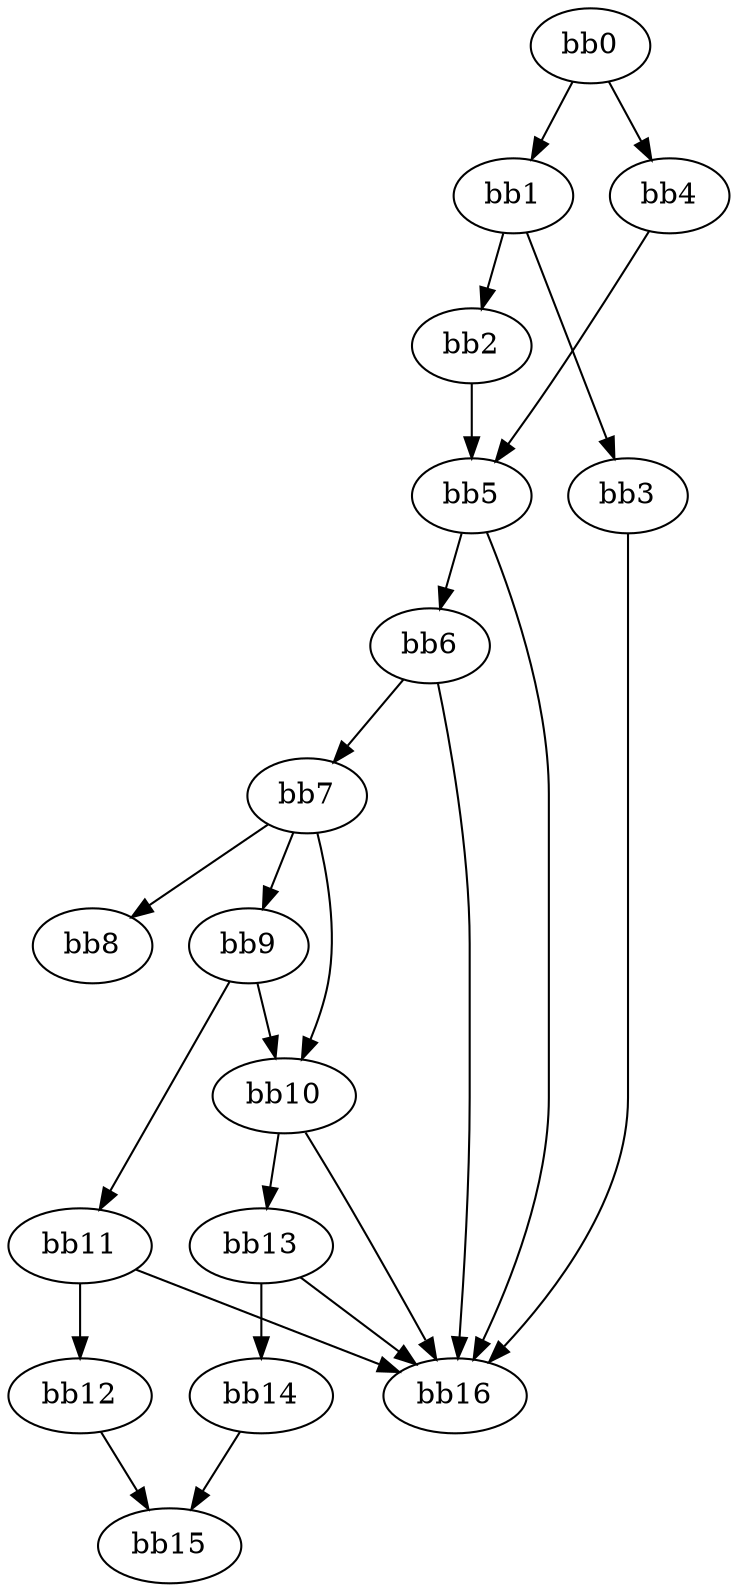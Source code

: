 digraph {
    0 [ label = "bb0\l" ]
    1 [ label = "bb1\l" ]
    2 [ label = "bb2\l" ]
    3 [ label = "bb3\l" ]
    4 [ label = "bb4\l" ]
    5 [ label = "bb5\l" ]
    6 [ label = "bb6\l" ]
    7 [ label = "bb7\l" ]
    8 [ label = "bb8\l" ]
    9 [ label = "bb9\l" ]
    10 [ label = "bb10\l" ]
    11 [ label = "bb11\l" ]
    12 [ label = "bb12\l" ]
    13 [ label = "bb13\l" ]
    14 [ label = "bb14\l" ]
    15 [ label = "bb15\l" ]
    16 [ label = "bb16\l" ]
    0 -> 1 [ ]
    0 -> 4 [ ]
    1 -> 2 [ ]
    1 -> 3 [ ]
    2 -> 5 [ ]
    3 -> 16 [ ]
    4 -> 5 [ ]
    5 -> 6 [ ]
    5 -> 16 [ ]
    6 -> 7 [ ]
    6 -> 16 [ ]
    7 -> 8 [ ]
    7 -> 9 [ ]
    7 -> 10 [ ]
    9 -> 10 [ ]
    9 -> 11 [ ]
    10 -> 13 [ ]
    10 -> 16 [ ]
    11 -> 12 [ ]
    11 -> 16 [ ]
    12 -> 15 [ ]
    13 -> 14 [ ]
    13 -> 16 [ ]
    14 -> 15 [ ]
}

